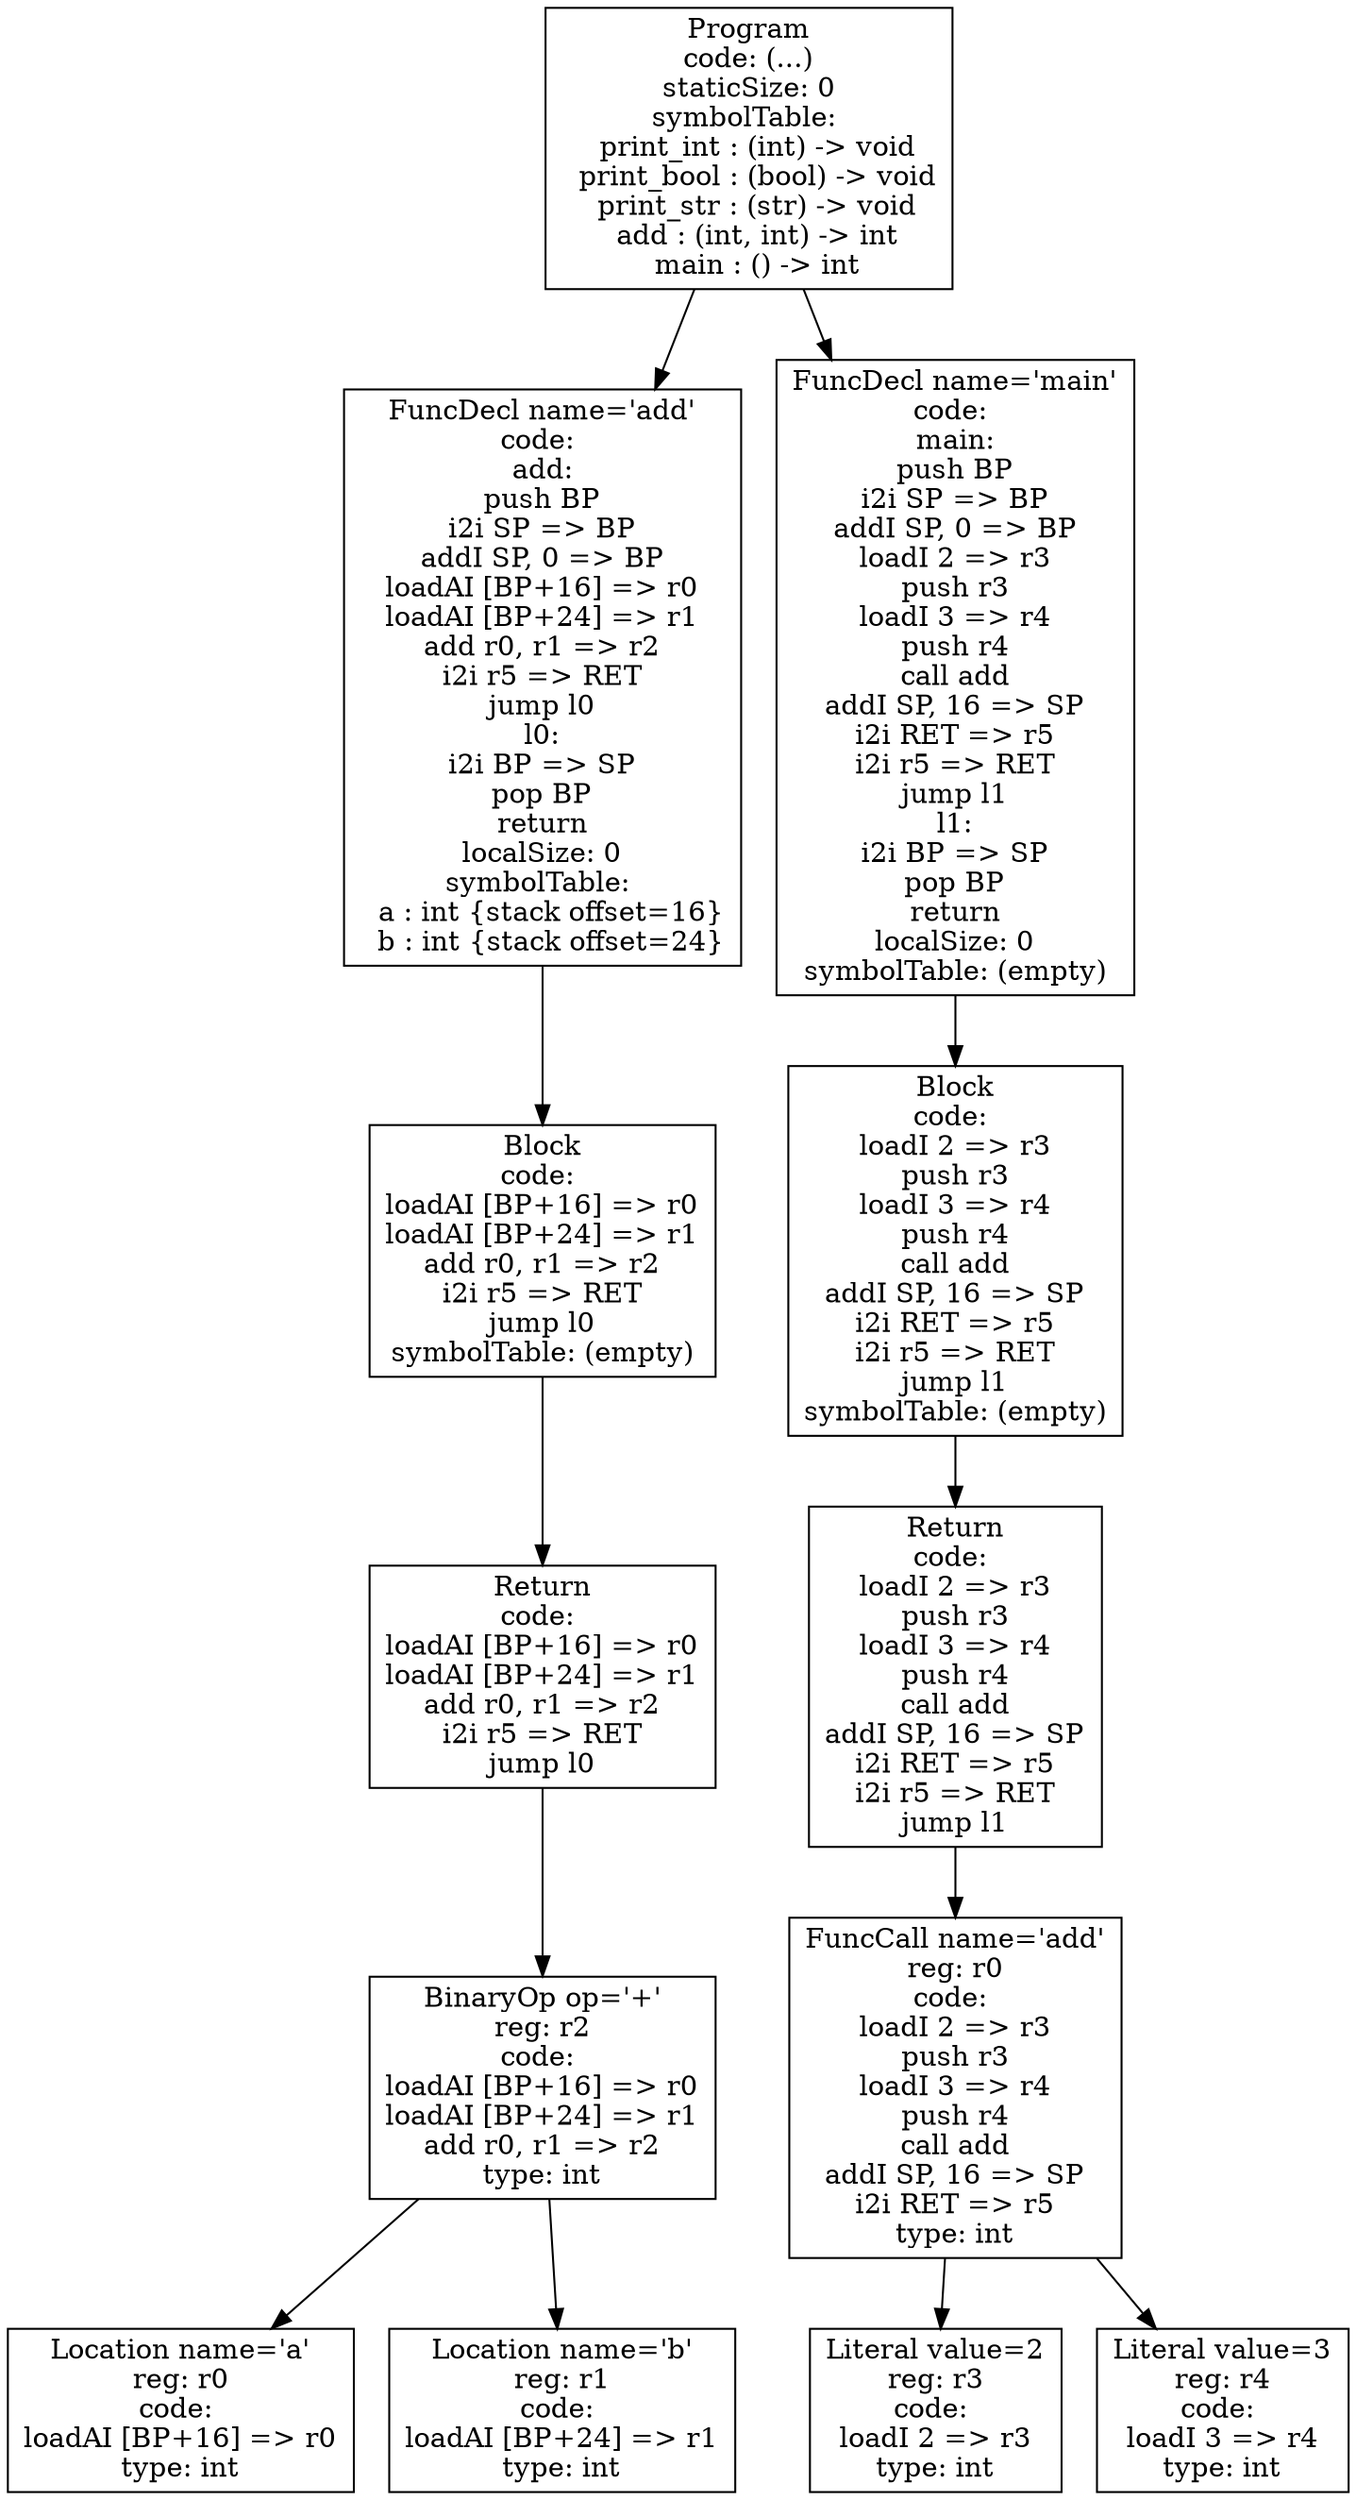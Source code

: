 digraph AST {
5 [shape=box, label="Location name='a'\nreg: r0\ncode: \nloadAI [BP+16] => r0\ntype: int"];
6 [shape=box, label="Location name='b'\nreg: r1\ncode: \nloadAI [BP+24] => r1\ntype: int"];
4 [shape=box, label="BinaryOp op='+'\nreg: r2\ncode: \nloadAI [BP+16] => r0\nloadAI [BP+24] => r1\nadd r0, r1 => r2\ntype: int"];
4 -> 5;
4 -> 6;
3 [shape=box, label="Return\ncode: \nloadAI [BP+16] => r0\nloadAI [BP+24] => r1\nadd r0, r1 => r2\ni2i r5 => RET\njump l0"];
3 -> 4;
2 [shape=box, label="Block\ncode: \nloadAI [BP+16] => r0\nloadAI [BP+24] => r1\nadd r0, r1 => r2\ni2i r5 => RET\njump l0\nsymbolTable: (empty)"];
2 -> 3;
1 [shape=box, label="FuncDecl name='add'\ncode: \nadd:\npush BP\ni2i SP => BP\naddI SP, 0 => BP\nloadAI [BP+16] => r0\nloadAI [BP+24] => r1\nadd r0, r1 => r2\ni2i r5 => RET\njump l0\nl0:\ni2i BP => SP\npop BP\nreturn\nlocalSize: 0\nsymbolTable: \n  a : int {stack offset=16}\n  b : int {stack offset=24}"];
1 -> 2;
11 [shape=box, label="Literal value=2\nreg: r3\ncode: \nloadI 2 => r3\ntype: int"];
12 [shape=box, label="Literal value=3\nreg: r4\ncode: \nloadI 3 => r4\ntype: int"];
10 [shape=box, label="FuncCall name='add'\nreg: r0\ncode: \nloadI 2 => r3\npush r3\nloadI 3 => r4\npush r4\ncall add\naddI SP, 16 => SP\ni2i RET => r5\ntype: int"];
10 -> 11;
10 -> 12;
9 [shape=box, label="Return\ncode: \nloadI 2 => r3\npush r3\nloadI 3 => r4\npush r4\ncall add\naddI SP, 16 => SP\ni2i RET => r5\ni2i r5 => RET\njump l1"];
9 -> 10;
8 [shape=box, label="Block\ncode: \nloadI 2 => r3\npush r3\nloadI 3 => r4\npush r4\ncall add\naddI SP, 16 => SP\ni2i RET => r5\ni2i r5 => RET\njump l1\nsymbolTable: (empty)"];
8 -> 9;
7 [shape=box, label="FuncDecl name='main'\ncode: \nmain:\npush BP\ni2i SP => BP\naddI SP, 0 => BP\nloadI 2 => r3\npush r3\nloadI 3 => r4\npush r4\ncall add\naddI SP, 16 => SP\ni2i RET => r5\ni2i r5 => RET\njump l1\nl1:\ni2i BP => SP\npop BP\nreturn\nlocalSize: 0\nsymbolTable: (empty)"];
7 -> 8;
0 [shape=box, label="Program\ncode: (...)\nstaticSize: 0\nsymbolTable: \n  print_int : (int) -> void\n  print_bool : (bool) -> void\n  print_str : (str) -> void\n  add : (int, int) -> int\n  main : () -> int"];
0 -> 1;
0 -> 7;
}
